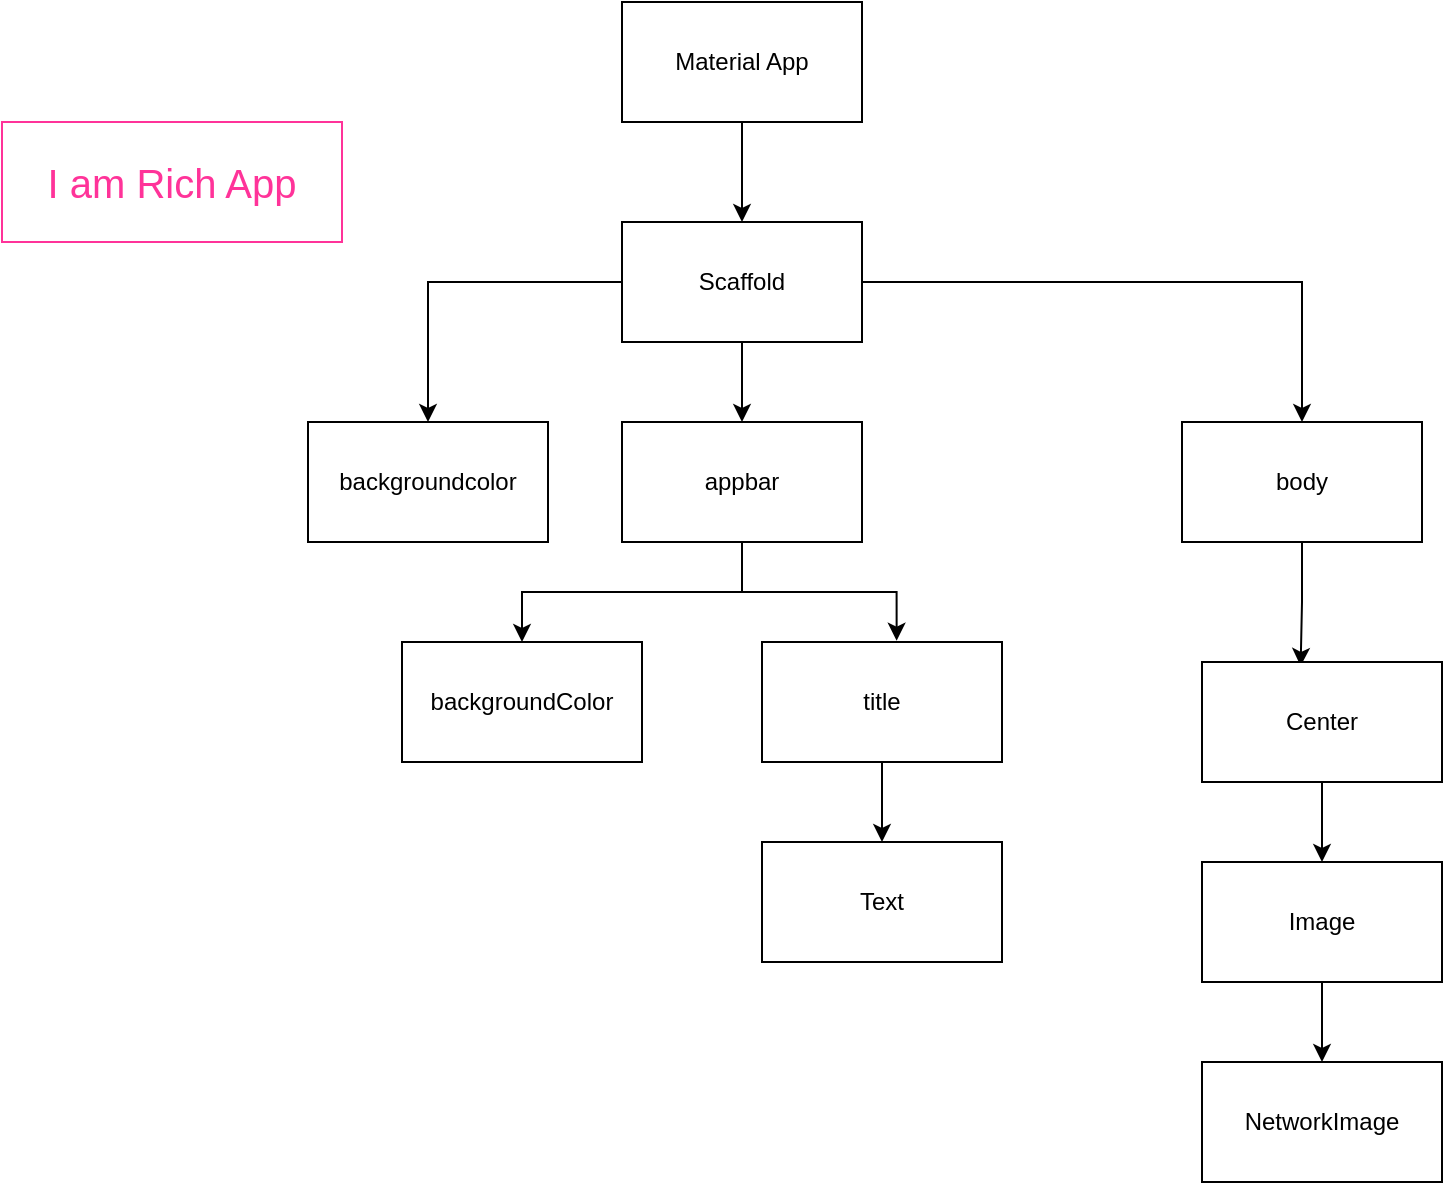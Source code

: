 <mxfile version="21.5.0" type="github">
  <diagram name="Page-1" id="39JB0amiFSYJWChzQjqy">
    <mxGraphModel dx="794" dy="462" grid="1" gridSize="10" guides="1" tooltips="1" connect="1" arrows="1" fold="1" page="1" pageScale="1" pageWidth="850" pageHeight="1100" math="0" shadow="0">
      <root>
        <mxCell id="0" />
        <mxCell id="1" parent="0" />
        <mxCell id="ZfpYhFQpD1PajfxBCC-y-7" style="edgeStyle=orthogonalEdgeStyle;rounded=0;orthogonalLoop=1;jettySize=auto;html=1;exitX=0.5;exitY=1;exitDx=0;exitDy=0;entryX=0.5;entryY=0;entryDx=0;entryDy=0;" edge="1" parent="1" source="ZfpYhFQpD1PajfxBCC-y-1" target="ZfpYhFQpD1PajfxBCC-y-5">
          <mxGeometry relative="1" as="geometry" />
        </mxCell>
        <mxCell id="ZfpYhFQpD1PajfxBCC-y-8" style="edgeStyle=orthogonalEdgeStyle;rounded=0;orthogonalLoop=1;jettySize=auto;html=1;exitX=0;exitY=0.5;exitDx=0;exitDy=0;entryX=0.5;entryY=0;entryDx=0;entryDy=0;" edge="1" parent="1" source="ZfpYhFQpD1PajfxBCC-y-1" target="ZfpYhFQpD1PajfxBCC-y-4">
          <mxGeometry relative="1" as="geometry" />
        </mxCell>
        <mxCell id="ZfpYhFQpD1PajfxBCC-y-9" style="edgeStyle=orthogonalEdgeStyle;rounded=0;orthogonalLoop=1;jettySize=auto;html=1;exitX=1;exitY=0.5;exitDx=0;exitDy=0;entryX=0.5;entryY=0;entryDx=0;entryDy=0;" edge="1" parent="1" source="ZfpYhFQpD1PajfxBCC-y-1" target="ZfpYhFQpD1PajfxBCC-y-6">
          <mxGeometry relative="1" as="geometry" />
        </mxCell>
        <mxCell id="ZfpYhFQpD1PajfxBCC-y-1" value="Scaffold" style="rounded=0;whiteSpace=wrap;html=1;" vertex="1" parent="1">
          <mxGeometry x="350" y="140" width="120" height="60" as="geometry" />
        </mxCell>
        <mxCell id="ZfpYhFQpD1PajfxBCC-y-3" style="edgeStyle=orthogonalEdgeStyle;rounded=0;orthogonalLoop=1;jettySize=auto;html=1;exitX=0.5;exitY=1;exitDx=0;exitDy=0;entryX=0.5;entryY=0;entryDx=0;entryDy=0;" edge="1" parent="1" source="ZfpYhFQpD1PajfxBCC-y-2" target="ZfpYhFQpD1PajfxBCC-y-1">
          <mxGeometry relative="1" as="geometry" />
        </mxCell>
        <mxCell id="ZfpYhFQpD1PajfxBCC-y-2" value="Material App" style="rounded=0;whiteSpace=wrap;html=1;" vertex="1" parent="1">
          <mxGeometry x="350" y="30" width="120" height="60" as="geometry" />
        </mxCell>
        <mxCell id="ZfpYhFQpD1PajfxBCC-y-4" value="backgroundcolor" style="rounded=0;whiteSpace=wrap;html=1;" vertex="1" parent="1">
          <mxGeometry x="193" y="240" width="120" height="60" as="geometry" />
        </mxCell>
        <mxCell id="ZfpYhFQpD1PajfxBCC-y-12" style="edgeStyle=orthogonalEdgeStyle;rounded=0;orthogonalLoop=1;jettySize=auto;html=1;exitX=0.5;exitY=1;exitDx=0;exitDy=0;entryX=0.5;entryY=0;entryDx=0;entryDy=0;" edge="1" parent="1" source="ZfpYhFQpD1PajfxBCC-y-5" target="ZfpYhFQpD1PajfxBCC-y-10">
          <mxGeometry relative="1" as="geometry" />
        </mxCell>
        <mxCell id="ZfpYhFQpD1PajfxBCC-y-13" style="edgeStyle=orthogonalEdgeStyle;rounded=0;orthogonalLoop=1;jettySize=auto;html=1;entryX=0.561;entryY=-0.011;entryDx=0;entryDy=0;entryPerimeter=0;" edge="1" parent="1" source="ZfpYhFQpD1PajfxBCC-y-5" target="ZfpYhFQpD1PajfxBCC-y-11">
          <mxGeometry relative="1" as="geometry" />
        </mxCell>
        <mxCell id="ZfpYhFQpD1PajfxBCC-y-5" value="appbar" style="rounded=0;whiteSpace=wrap;html=1;" vertex="1" parent="1">
          <mxGeometry x="350" y="240" width="120" height="60" as="geometry" />
        </mxCell>
        <mxCell id="ZfpYhFQpD1PajfxBCC-y-22" style="edgeStyle=orthogonalEdgeStyle;rounded=0;orthogonalLoop=1;jettySize=auto;html=1;exitX=0.5;exitY=1;exitDx=0;exitDy=0;entryX=0.411;entryY=0.033;entryDx=0;entryDy=0;entryPerimeter=0;" edge="1" parent="1" source="ZfpYhFQpD1PajfxBCC-y-6" target="ZfpYhFQpD1PajfxBCC-y-20">
          <mxGeometry relative="1" as="geometry" />
        </mxCell>
        <mxCell id="ZfpYhFQpD1PajfxBCC-y-6" value="body" style="rounded=0;whiteSpace=wrap;html=1;" vertex="1" parent="1">
          <mxGeometry x="630" y="240" width="120" height="60" as="geometry" />
        </mxCell>
        <mxCell id="ZfpYhFQpD1PajfxBCC-y-10" value="backgroundColor" style="rounded=0;whiteSpace=wrap;html=1;" vertex="1" parent="1">
          <mxGeometry x="240" y="350" width="120" height="60" as="geometry" />
        </mxCell>
        <mxCell id="ZfpYhFQpD1PajfxBCC-y-15" value="" style="edgeStyle=orthogonalEdgeStyle;rounded=0;orthogonalLoop=1;jettySize=auto;html=1;" edge="1" parent="1" source="ZfpYhFQpD1PajfxBCC-y-11" target="ZfpYhFQpD1PajfxBCC-y-14">
          <mxGeometry relative="1" as="geometry" />
        </mxCell>
        <mxCell id="ZfpYhFQpD1PajfxBCC-y-11" value="title" style="rounded=0;whiteSpace=wrap;html=1;" vertex="1" parent="1">
          <mxGeometry x="420" y="350" width="120" height="60" as="geometry" />
        </mxCell>
        <mxCell id="ZfpYhFQpD1PajfxBCC-y-14" value="Text" style="rounded=0;whiteSpace=wrap;html=1;" vertex="1" parent="1">
          <mxGeometry x="420" y="450" width="120" height="60" as="geometry" />
        </mxCell>
        <mxCell id="ZfpYhFQpD1PajfxBCC-y-25" style="edgeStyle=orthogonalEdgeStyle;rounded=0;orthogonalLoop=1;jettySize=auto;html=1;exitX=0.5;exitY=1;exitDx=0;exitDy=0;entryX=0.5;entryY=0;entryDx=0;entryDy=0;" edge="1" parent="1" source="ZfpYhFQpD1PajfxBCC-y-16" target="ZfpYhFQpD1PajfxBCC-y-24">
          <mxGeometry relative="1" as="geometry" />
        </mxCell>
        <mxCell id="ZfpYhFQpD1PajfxBCC-y-16" value="Image" style="rounded=0;whiteSpace=wrap;html=1;" vertex="1" parent="1">
          <mxGeometry x="640" y="460" width="120" height="60" as="geometry" />
        </mxCell>
        <mxCell id="ZfpYhFQpD1PajfxBCC-y-24" value="NetworkImage" style="rounded=0;whiteSpace=wrap;html=1;" vertex="1" parent="1">
          <mxGeometry x="640" y="560" width="120" height="60" as="geometry" />
        </mxCell>
        <mxCell id="ZfpYhFQpD1PajfxBCC-y-23" style="edgeStyle=orthogonalEdgeStyle;rounded=0;orthogonalLoop=1;jettySize=auto;html=1;exitX=0.5;exitY=1;exitDx=0;exitDy=0;entryX=0.5;entryY=0;entryDx=0;entryDy=0;" edge="1" parent="1" source="ZfpYhFQpD1PajfxBCC-y-20" target="ZfpYhFQpD1PajfxBCC-y-16">
          <mxGeometry relative="1" as="geometry" />
        </mxCell>
        <mxCell id="ZfpYhFQpD1PajfxBCC-y-20" value="Center" style="rounded=0;whiteSpace=wrap;html=1;" vertex="1" parent="1">
          <mxGeometry x="640" y="360" width="120" height="60" as="geometry" />
        </mxCell>
        <mxCell id="ZfpYhFQpD1PajfxBCC-y-26" value="I am Rich App" style="text;html=1;strokeColor=#FF3399;fillColor=none;align=center;verticalAlign=middle;whiteSpace=wrap;rounded=0;fontColor=#FF3399;fontSize=20;" vertex="1" parent="1">
          <mxGeometry x="40" y="90" width="170" height="60" as="geometry" />
        </mxCell>
      </root>
    </mxGraphModel>
  </diagram>
</mxfile>
